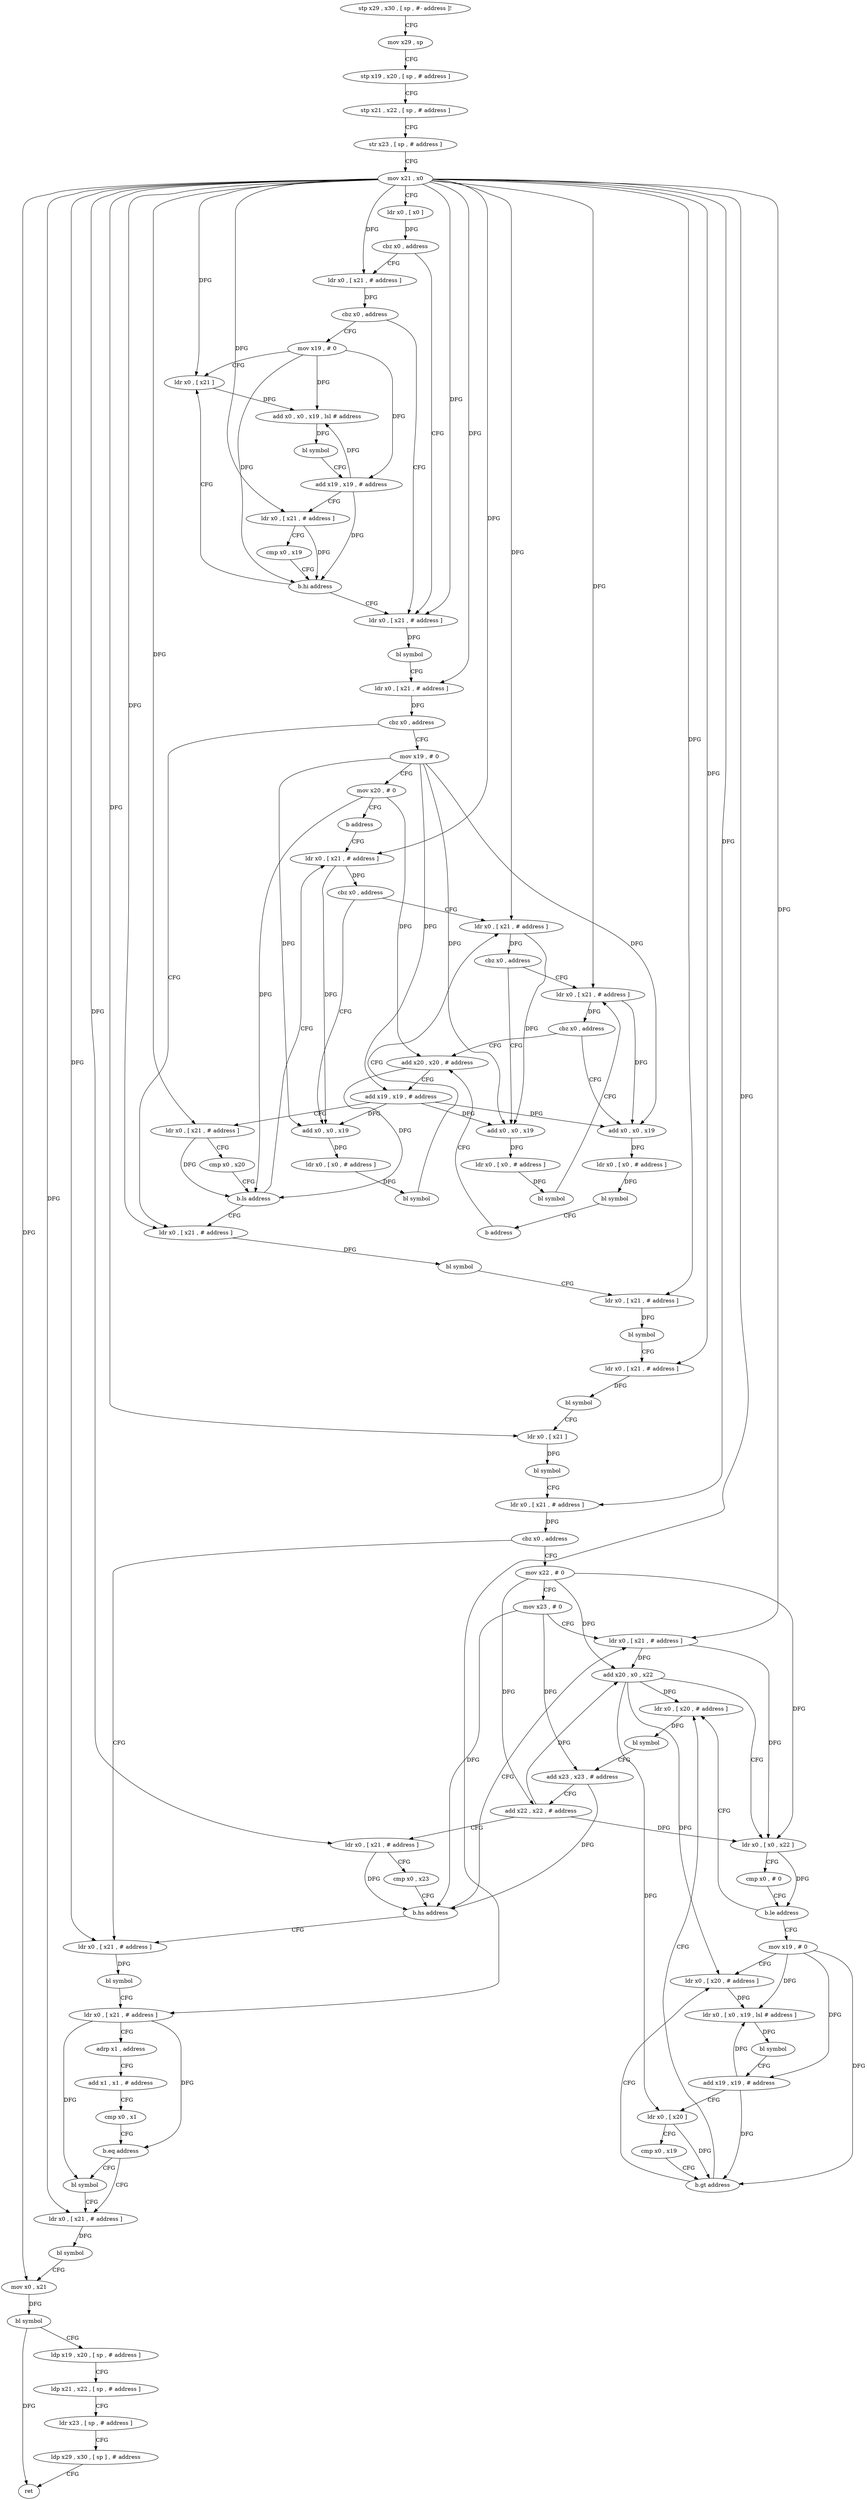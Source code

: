 digraph "func" {
"4330968" [label = "stp x29 , x30 , [ sp , #- address ]!" ]
"4330972" [label = "mov x29 , sp" ]
"4330976" [label = "stp x19 , x20 , [ sp , # address ]" ]
"4330980" [label = "stp x21 , x22 , [ sp , # address ]" ]
"4330984" [label = "str x23 , [ sp , # address ]" ]
"4330988" [label = "mov x21 , x0" ]
"4330992" [label = "ldr x0 , [ x0 ]" ]
"4330996" [label = "cbz x0 , address" ]
"4331040" [label = "ldr x0 , [ x21 , # address ]" ]
"4331000" [label = "ldr x0 , [ x21 , # address ]" ]
"4331044" [label = "bl symbol" ]
"4331048" [label = "ldr x0 , [ x21 , # address ]" ]
"4331052" [label = "cbz x0 , address" ]
"4331152" [label = "ldr x0 , [ x21 , # address ]" ]
"4331056" [label = "mov x19 , # 0" ]
"4331004" [label = "cbz x0 , address" ]
"4331008" [label = "mov x19 , # 0" ]
"4331156" [label = "bl symbol" ]
"4331160" [label = "ldr x0 , [ x21 , # address ]" ]
"4331164" [label = "bl symbol" ]
"4331168" [label = "ldr x0 , [ x21 , # address ]" ]
"4331172" [label = "bl symbol" ]
"4331176" [label = "ldr x0 , [ x21 ]" ]
"4331180" [label = "bl symbol" ]
"4331184" [label = "ldr x0 , [ x21 , # address ]" ]
"4331188" [label = "cbz x0 , address" ]
"4331280" [label = "ldr x0 , [ x21 , # address ]" ]
"4331192" [label = "mov x22 , # 0" ]
"4331060" [label = "mov x20 , # 0" ]
"4331064" [label = "b address" ]
"4331088" [label = "ldr x0 , [ x21 , # address ]" ]
"4331012" [label = "ldr x0 , [ x21 ]" ]
"4331284" [label = "bl symbol" ]
"4331288" [label = "ldr x0 , [ x21 , # address ]" ]
"4331292" [label = "adrp x1 , address" ]
"4331296" [label = "add x1 , x1 , # address" ]
"4331300" [label = "cmp x0 , x1" ]
"4331304" [label = "b.eq address" ]
"4331312" [label = "ldr x0 , [ x21 , # address ]" ]
"4331308" [label = "bl symbol" ]
"4331196" [label = "mov x23 , # 0" ]
"4331200" [label = "ldr x0 , [ x21 , # address ]" ]
"4331092" [label = "cbz x0 , address" ]
"4331108" [label = "ldr x0 , [ x21 , # address ]" ]
"4331096" [label = "add x0 , x0 , x19" ]
"4331016" [label = "add x0 , x0 , x19 , lsl # address" ]
"4331020" [label = "bl symbol" ]
"4331024" [label = "add x19 , x19 , # address" ]
"4331028" [label = "ldr x0 , [ x21 , # address ]" ]
"4331032" [label = "cmp x0 , x19" ]
"4331036" [label = "b.hi address" ]
"4331316" [label = "bl symbol" ]
"4331320" [label = "mov x0 , x21" ]
"4331324" [label = "bl symbol" ]
"4331328" [label = "ldp x19 , x20 , [ sp , # address ]" ]
"4331332" [label = "ldp x21 , x22 , [ sp , # address ]" ]
"4331336" [label = "ldr x23 , [ sp , # address ]" ]
"4331340" [label = "ldp x29 , x30 , [ sp ] , # address" ]
"4331344" [label = "ret" ]
"4331252" [label = "ldr x0 , [ x20 , # address ]" ]
"4331256" [label = "bl symbol" ]
"4331260" [label = "add x23 , x23 , # address" ]
"4331264" [label = "add x22 , x22 , # address" ]
"4331268" [label = "ldr x0 , [ x21 , # address ]" ]
"4331272" [label = "cmp x0 , x23" ]
"4331276" [label = "b.hs address" ]
"4331220" [label = "mov x19 , # 0" ]
"4331224" [label = "ldr x0 , [ x20 , # address ]" ]
"4331112" [label = "cbz x0 , address" ]
"4331128" [label = "ldr x0 , [ x21 , # address ]" ]
"4331116" [label = "add x0 , x0 , x19" ]
"4331100" [label = "ldr x0 , [ x0 , # address ]" ]
"4331104" [label = "bl symbol" ]
"4331204" [label = "add x20 , x0 , x22" ]
"4331208" [label = "ldr x0 , [ x0 , x22 ]" ]
"4331212" [label = "cmp x0 , # 0" ]
"4331216" [label = "b.le address" ]
"4331228" [label = "ldr x0 , [ x0 , x19 , lsl # address ]" ]
"4331232" [label = "bl symbol" ]
"4331236" [label = "add x19 , x19 , # address" ]
"4331240" [label = "ldr x0 , [ x20 ]" ]
"4331244" [label = "cmp x0 , x19" ]
"4331248" [label = "b.gt address" ]
"4331132" [label = "cbz x0 , address" ]
"4331068" [label = "add x20 , x20 , # address" ]
"4331136" [label = "add x0 , x0 , x19" ]
"4331120" [label = "ldr x0 , [ x0 , # address ]" ]
"4331124" [label = "bl symbol" ]
"4331072" [label = "add x19 , x19 , # address" ]
"4331076" [label = "ldr x0 , [ x21 , # address ]" ]
"4331080" [label = "cmp x0 , x20" ]
"4331084" [label = "b.ls address" ]
"4331140" [label = "ldr x0 , [ x0 , # address ]" ]
"4331144" [label = "bl symbol" ]
"4331148" [label = "b address" ]
"4330968" -> "4330972" [ label = "CFG" ]
"4330972" -> "4330976" [ label = "CFG" ]
"4330976" -> "4330980" [ label = "CFG" ]
"4330980" -> "4330984" [ label = "CFG" ]
"4330984" -> "4330988" [ label = "CFG" ]
"4330988" -> "4330992" [ label = "CFG" ]
"4330988" -> "4331040" [ label = "DFG" ]
"4330988" -> "4331048" [ label = "DFG" ]
"4330988" -> "4331000" [ label = "DFG" ]
"4330988" -> "4331152" [ label = "DFG" ]
"4330988" -> "4331160" [ label = "DFG" ]
"4330988" -> "4331168" [ label = "DFG" ]
"4330988" -> "4331176" [ label = "DFG" ]
"4330988" -> "4331184" [ label = "DFG" ]
"4330988" -> "4331280" [ label = "DFG" ]
"4330988" -> "4331288" [ label = "DFG" ]
"4330988" -> "4331088" [ label = "DFG" ]
"4330988" -> "4331012" [ label = "DFG" ]
"4330988" -> "4331028" [ label = "DFG" ]
"4330988" -> "4331312" [ label = "DFG" ]
"4330988" -> "4331320" [ label = "DFG" ]
"4330988" -> "4331200" [ label = "DFG" ]
"4330988" -> "4331108" [ label = "DFG" ]
"4330988" -> "4331268" [ label = "DFG" ]
"4330988" -> "4331128" [ label = "DFG" ]
"4330988" -> "4331076" [ label = "DFG" ]
"4330992" -> "4330996" [ label = "DFG" ]
"4330996" -> "4331040" [ label = "CFG" ]
"4330996" -> "4331000" [ label = "CFG" ]
"4331040" -> "4331044" [ label = "DFG" ]
"4331000" -> "4331004" [ label = "DFG" ]
"4331044" -> "4331048" [ label = "CFG" ]
"4331048" -> "4331052" [ label = "DFG" ]
"4331052" -> "4331152" [ label = "CFG" ]
"4331052" -> "4331056" [ label = "CFG" ]
"4331152" -> "4331156" [ label = "DFG" ]
"4331056" -> "4331060" [ label = "CFG" ]
"4331056" -> "4331096" [ label = "DFG" ]
"4331056" -> "4331116" [ label = "DFG" ]
"4331056" -> "4331072" [ label = "DFG" ]
"4331056" -> "4331136" [ label = "DFG" ]
"4331004" -> "4331040" [ label = "CFG" ]
"4331004" -> "4331008" [ label = "CFG" ]
"4331008" -> "4331012" [ label = "CFG" ]
"4331008" -> "4331016" [ label = "DFG" ]
"4331008" -> "4331024" [ label = "DFG" ]
"4331008" -> "4331036" [ label = "DFG" ]
"4331156" -> "4331160" [ label = "CFG" ]
"4331160" -> "4331164" [ label = "DFG" ]
"4331164" -> "4331168" [ label = "CFG" ]
"4331168" -> "4331172" [ label = "DFG" ]
"4331172" -> "4331176" [ label = "CFG" ]
"4331176" -> "4331180" [ label = "DFG" ]
"4331180" -> "4331184" [ label = "CFG" ]
"4331184" -> "4331188" [ label = "DFG" ]
"4331188" -> "4331280" [ label = "CFG" ]
"4331188" -> "4331192" [ label = "CFG" ]
"4331280" -> "4331284" [ label = "DFG" ]
"4331192" -> "4331196" [ label = "CFG" ]
"4331192" -> "4331204" [ label = "DFG" ]
"4331192" -> "4331208" [ label = "DFG" ]
"4331192" -> "4331264" [ label = "DFG" ]
"4331060" -> "4331064" [ label = "CFG" ]
"4331060" -> "4331068" [ label = "DFG" ]
"4331060" -> "4331084" [ label = "DFG" ]
"4331064" -> "4331088" [ label = "CFG" ]
"4331088" -> "4331092" [ label = "DFG" ]
"4331088" -> "4331096" [ label = "DFG" ]
"4331012" -> "4331016" [ label = "DFG" ]
"4331284" -> "4331288" [ label = "CFG" ]
"4331288" -> "4331292" [ label = "CFG" ]
"4331288" -> "4331304" [ label = "DFG" ]
"4331288" -> "4331308" [ label = "DFG" ]
"4331292" -> "4331296" [ label = "CFG" ]
"4331296" -> "4331300" [ label = "CFG" ]
"4331300" -> "4331304" [ label = "CFG" ]
"4331304" -> "4331312" [ label = "CFG" ]
"4331304" -> "4331308" [ label = "CFG" ]
"4331312" -> "4331316" [ label = "DFG" ]
"4331308" -> "4331312" [ label = "CFG" ]
"4331196" -> "4331200" [ label = "CFG" ]
"4331196" -> "4331260" [ label = "DFG" ]
"4331196" -> "4331276" [ label = "DFG" ]
"4331200" -> "4331204" [ label = "DFG" ]
"4331200" -> "4331208" [ label = "DFG" ]
"4331092" -> "4331108" [ label = "CFG" ]
"4331092" -> "4331096" [ label = "CFG" ]
"4331108" -> "4331112" [ label = "DFG" ]
"4331108" -> "4331116" [ label = "DFG" ]
"4331096" -> "4331100" [ label = "DFG" ]
"4331016" -> "4331020" [ label = "DFG" ]
"4331020" -> "4331024" [ label = "CFG" ]
"4331024" -> "4331028" [ label = "CFG" ]
"4331024" -> "4331016" [ label = "DFG" ]
"4331024" -> "4331036" [ label = "DFG" ]
"4331028" -> "4331032" [ label = "CFG" ]
"4331028" -> "4331036" [ label = "DFG" ]
"4331032" -> "4331036" [ label = "CFG" ]
"4331036" -> "4331012" [ label = "CFG" ]
"4331036" -> "4331040" [ label = "CFG" ]
"4331316" -> "4331320" [ label = "CFG" ]
"4331320" -> "4331324" [ label = "DFG" ]
"4331324" -> "4331328" [ label = "CFG" ]
"4331324" -> "4331344" [ label = "DFG" ]
"4331328" -> "4331332" [ label = "CFG" ]
"4331332" -> "4331336" [ label = "CFG" ]
"4331336" -> "4331340" [ label = "CFG" ]
"4331340" -> "4331344" [ label = "CFG" ]
"4331252" -> "4331256" [ label = "DFG" ]
"4331256" -> "4331260" [ label = "CFG" ]
"4331260" -> "4331264" [ label = "CFG" ]
"4331260" -> "4331276" [ label = "DFG" ]
"4331264" -> "4331268" [ label = "CFG" ]
"4331264" -> "4331204" [ label = "DFG" ]
"4331264" -> "4331208" [ label = "DFG" ]
"4331268" -> "4331272" [ label = "CFG" ]
"4331268" -> "4331276" [ label = "DFG" ]
"4331272" -> "4331276" [ label = "CFG" ]
"4331276" -> "4331200" [ label = "CFG" ]
"4331276" -> "4331280" [ label = "CFG" ]
"4331220" -> "4331224" [ label = "CFG" ]
"4331220" -> "4331228" [ label = "DFG" ]
"4331220" -> "4331236" [ label = "DFG" ]
"4331220" -> "4331248" [ label = "DFG" ]
"4331224" -> "4331228" [ label = "DFG" ]
"4331112" -> "4331128" [ label = "CFG" ]
"4331112" -> "4331116" [ label = "CFG" ]
"4331128" -> "4331132" [ label = "DFG" ]
"4331128" -> "4331136" [ label = "DFG" ]
"4331116" -> "4331120" [ label = "DFG" ]
"4331100" -> "4331104" [ label = "DFG" ]
"4331104" -> "4331108" [ label = "CFG" ]
"4331204" -> "4331208" [ label = "CFG" ]
"4331204" -> "4331252" [ label = "DFG" ]
"4331204" -> "4331224" [ label = "DFG" ]
"4331204" -> "4331240" [ label = "DFG" ]
"4331208" -> "4331212" [ label = "CFG" ]
"4331208" -> "4331216" [ label = "DFG" ]
"4331212" -> "4331216" [ label = "CFG" ]
"4331216" -> "4331252" [ label = "CFG" ]
"4331216" -> "4331220" [ label = "CFG" ]
"4331228" -> "4331232" [ label = "DFG" ]
"4331232" -> "4331236" [ label = "CFG" ]
"4331236" -> "4331240" [ label = "CFG" ]
"4331236" -> "4331228" [ label = "DFG" ]
"4331236" -> "4331248" [ label = "DFG" ]
"4331240" -> "4331244" [ label = "CFG" ]
"4331240" -> "4331248" [ label = "DFG" ]
"4331244" -> "4331248" [ label = "CFG" ]
"4331248" -> "4331224" [ label = "CFG" ]
"4331248" -> "4331252" [ label = "CFG" ]
"4331132" -> "4331068" [ label = "CFG" ]
"4331132" -> "4331136" [ label = "CFG" ]
"4331068" -> "4331072" [ label = "CFG" ]
"4331068" -> "4331084" [ label = "DFG" ]
"4331136" -> "4331140" [ label = "DFG" ]
"4331120" -> "4331124" [ label = "DFG" ]
"4331124" -> "4331128" [ label = "CFG" ]
"4331072" -> "4331076" [ label = "CFG" ]
"4331072" -> "4331096" [ label = "DFG" ]
"4331072" -> "4331116" [ label = "DFG" ]
"4331072" -> "4331136" [ label = "DFG" ]
"4331076" -> "4331080" [ label = "CFG" ]
"4331076" -> "4331084" [ label = "DFG" ]
"4331080" -> "4331084" [ label = "CFG" ]
"4331084" -> "4331152" [ label = "CFG" ]
"4331084" -> "4331088" [ label = "CFG" ]
"4331140" -> "4331144" [ label = "DFG" ]
"4331144" -> "4331148" [ label = "CFG" ]
"4331148" -> "4331068" [ label = "CFG" ]
}
